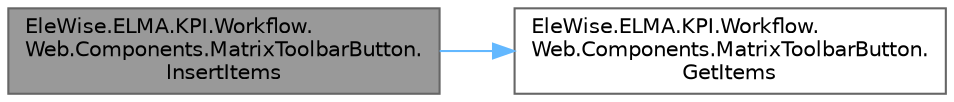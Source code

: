 digraph "EleWise.ELMA.KPI.Workflow.Web.Components.MatrixToolbarButton.InsertItems"
{
 // LATEX_PDF_SIZE
  bgcolor="transparent";
  edge [fontname=Helvetica,fontsize=10,labelfontname=Helvetica,labelfontsize=10];
  node [fontname=Helvetica,fontsize=10,shape=box,height=0.2,width=0.4];
  rankdir="LR";
  Node1 [id="Node000001",label="EleWise.ELMA.KPI.Workflow.\lWeb.Components.MatrixToolbarButton.\lInsertItems",height=0.2,width=0.4,color="gray40", fillcolor="grey60", style="filled", fontcolor="black",tooltip="Обработать корневой активный элемент"];
  Node1 -> Node2 [id="edge1_Node000001_Node000002",color="steelblue1",style="solid",tooltip=" "];
  Node2 [id="Node000002",label="EleWise.ELMA.KPI.Workflow.\lWeb.Components.MatrixToolbarButton.\lGetItems",height=0.2,width=0.4,color="grey40", fillcolor="white", style="filled",URL="$class_ele_wise_1_1_e_l_m_a_1_1_k_p_i_1_1_workflow_1_1_web_1_1_components_1_1_matrix_toolbar_button.html#a1d8f65c2719088f0f1a9beab0b42b963",tooltip="Получить список активных элементов для анализа в других точках"];
}
